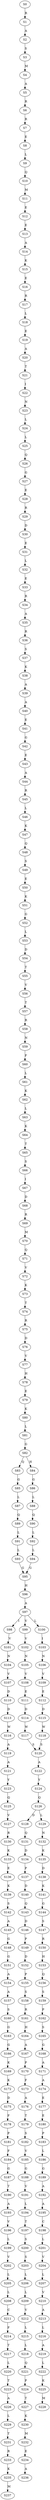 strict digraph  {
	S0 -> S1 [ label = R ];
	S1 -> S2 [ label = A ];
	S2 -> S3 [ label = S ];
	S3 -> S4 [ label = M ];
	S4 -> S5 [ label = A ];
	S5 -> S6 [ label = R ];
	S6 -> S7 [ label = R ];
	S7 -> S8 [ label = E ];
	S8 -> S9 [ label = L ];
	S9 -> S10 [ label = Q ];
	S10 -> S11 [ label = M ];
	S11 -> S12 [ label = E ];
	S12 -> S13 [ label = E ];
	S13 -> S14 [ label = A ];
	S14 -> S15 [ label = K ];
	S15 -> S16 [ label = E ];
	S16 -> S17 [ label = R ];
	S17 -> S18 [ label = L ];
	S18 -> S19 [ label = E ];
	S19 -> S20 [ label = A ];
	S20 -> S21 [ label = T ];
	S21 -> S22 [ label = I ];
	S22 -> S23 [ label = N ];
	S23 -> S24 [ label = L ];
	S24 -> S25 [ label = L ];
	S25 -> S26 [ label = Q ];
	S26 -> S27 [ label = G ];
	S27 -> S28 [ label = E ];
	S28 -> S29 [ label = R ];
	S29 -> S30 [ label = D ];
	S30 -> S31 [ label = E ];
	S31 -> S32 [ label = L ];
	S32 -> S33 [ label = E ];
	S33 -> S34 [ label = R ];
	S34 -> S35 [ label = A ];
	S35 -> S36 [ label = R ];
	S36 -> S37 [ label = S ];
	S37 -> S38 [ label = K ];
	S38 -> S39 [ label = A ];
	S39 -> S40 [ label = A ];
	S40 -> S41 [ label = E ];
	S41 -> S42 [ label = G ];
	S42 -> S43 [ label = E ];
	S43 -> S44 [ label = A ];
	S44 -> S45 [ label = R ];
	S45 -> S46 [ label = L ];
	S46 -> S47 [ label = K ];
	S47 -> S48 [ label = Q ];
	S48 -> S49 [ label = S ];
	S49 -> S50 [ label = E ];
	S50 -> S51 [ label = K ];
	S51 -> S52 [ label = G ];
	S52 -> S53 [ label = L ];
	S53 -> S54 [ label = D ];
	S54 -> S55 [ label = T ];
	S55 -> S56 [ label = V ];
	S56 -> S57 [ label = T ];
	S57 -> S58 [ label = R ];
	S58 -> S59 [ label = N ];
	S59 -> S60 [ label = F ];
	S60 -> S61 [ label = L ];
	S61 -> S62 [ label = K ];
	S62 -> S63 [ label = L ];
	S63 -> S64 [ label = K ];
	S64 -> S65 [ label = T ];
	S65 -> S66 [ label = S ];
	S66 -> S67 [ label = I ];
	S67 -> S68 [ label = D ];
	S68 -> S69 [ label = R ];
	S69 -> S70 [ label = M ];
	S70 -> S71 [ label = Q ];
	S71 -> S72 [ label = V ];
	S72 -> S73 [ label = K ];
	S73 -> S74 [ label = T ];
	S74 -> S75 [ label = R ];
	S75 -> S76 [ label = D ];
	S76 -> S77 [ label = V ];
	S77 -> S78 [ label = H ];
	S78 -> S79 [ label = E ];
	S79 -> S80 [ label = K ];
	S80 -> S81 [ label = L ];
	S81 -> S82 [ label = G ];
	S82 -> S83 [ label = Q ];
	S82 -> S84 [ label = H ];
	S83 -> S85 [ label = G ];
	S84 -> S86 [ label = G ];
	S85 -> S87 [ label = L ];
	S86 -> S88 [ label = L ];
	S87 -> S89 [ label = Q ];
	S88 -> S90 [ label = Q ];
	S89 -> S91 [ label = L ];
	S90 -> S92 [ label = L ];
	S91 -> S93 [ label = L ];
	S92 -> S94 [ label = L ];
	S93 -> S95 [ label = G ];
	S94 -> S95 [ label = G ];
	S95 -> S96 [ label = H ];
	S96 -> S97 [ label = A ];
	S97 -> S98 [ label = I ];
	S97 -> S99 [ label = V ];
	S97 -> S100 [ label = L ];
	S98 -> S101 [ label = V ];
	S99 -> S102 [ label = V ];
	S100 -> S103 [ label = I ];
	S101 -> S104 [ label = N ];
	S102 -> S105 [ label = N ];
	S103 -> S106 [ label = N ];
	S104 -> S107 [ label = V ];
	S105 -> S108 [ label = V ];
	S106 -> S109 [ label = V ];
	S107 -> S110 [ label = D ];
	S108 -> S111 [ label = E ];
	S109 -> S112 [ label = E ];
	S110 -> S113 [ label = D ];
	S111 -> S114 [ label = D ];
	S112 -> S115 [ label = D ];
	S113 -> S116 [ label = W ];
	S114 -> S117 [ label = W ];
	S115 -> S118 [ label = W ];
	S116 -> S119 [ label = A ];
	S117 -> S120 [ label = S ];
	S118 -> S120 [ label = S ];
	S119 -> S121 [ label = A ];
	S120 -> S122 [ label = A ];
	S121 -> S123 [ label = Y ];
	S122 -> S124 [ label = Y ];
	S123 -> S125 [ label = Q ];
	S124 -> S126 [ label = Q ];
	S125 -> S127 [ label = V ];
	S126 -> S128 [ label = D ];
	S126 -> S129 [ label = L ];
	S127 -> S130 [ label = R ];
	S128 -> S131 [ label = Q ];
	S129 -> S132 [ label = N ];
	S130 -> S133 [ label = K ];
	S131 -> S134 [ label = D ];
	S132 -> S135 [ label = K ];
	S133 -> S136 [ label = E ];
	S134 -> S137 [ label = P ];
	S135 -> S138 [ label = D ];
	S136 -> S139 [ label = K ];
	S137 -> S140 [ label = D ];
	S138 -> S141 [ label = K ];
	S139 -> S142 [ label = S ];
	S140 -> S143 [ label = Q ];
	S141 -> S144 [ label = G ];
	S142 -> S145 [ label = A ];
	S143 -> S146 [ label = D ];
	S144 -> S147 [ label = S ];
	S145 -> S148 [ label = G ];
	S146 -> S149 [ label = P ];
	S147 -> S150 [ label = R ];
	S148 -> S151 [ label = G ];
	S149 -> S152 [ label = D ];
	S150 -> S153 [ label = H ];
	S151 -> S154 [ label = A ];
	S152 -> S155 [ label = P ];
	S153 -> S156 [ label = Q ];
	S154 -> S157 [ label = A ];
	S155 -> S158 [ label = S ];
	S156 -> S159 [ label = S ];
	S157 -> S160 [ label = S ];
	S158 -> S161 [ label = R ];
	S159 -> S162 [ label = P ];
	S160 -> S163 [ label = G ];
	S161 -> S164 [ label = H ];
	S162 -> S165 [ label = S ];
	S163 -> S166 [ label = G ];
	S164 -> S167 [ label = A ];
	S165 -> S168 [ label = G ];
	S166 -> S169 [ label = K ];
	S167 -> S170 [ label = P ];
	S168 -> S171 [ label = A ];
	S169 -> S172 [ label = K ];
	S170 -> S173 [ label = F ];
	S171 -> S174 [ label = A ];
	S172 -> S175 [ label = D ];
	S173 -> S176 [ label = A ];
	S174 -> S177 [ label = E ];
	S175 -> S178 [ label = F ];
	S176 -> S179 [ label = T ];
	S177 -> S180 [ label = E ];
	S178 -> S181 [ label = P ];
	S179 -> S182 [ label = S ];
	S180 -> S183 [ label = P ];
	S181 -> S184 [ label = F ];
	S182 -> S185 [ label = V ];
	S183 -> S186 [ label = L ];
	S184 -> S187 [ label = G ];
	S185 -> S188 [ label = G ];
	S186 -> S189 [ label = G ];
	S187 -> S190 [ label = T ];
	S188 -> S191 [ label = V ];
	S189 -> S192 [ label = A ];
	S190 -> S193 [ label = A ];
	S191 -> S194 [ label = L ];
	S192 -> S195 [ label = A ];
	S193 -> S196 [ label = V ];
	S194 -> S197 [ label = T ];
	S195 -> S198 [ label = C ];
	S196 -> S199 [ label = L ];
	S197 -> S200 [ label = S ];
	S198 -> S201 [ label = L ];
	S199 -> S202 [ label = V ];
	S200 -> S203 [ label = S ];
	S201 -> S204 [ label = V ];
	S202 -> S205 [ label = L ];
	S203 -> S206 [ label = L ];
	S204 -> S207 [ label = L ];
	S205 -> S208 [ label = L ];
	S206 -> S209 [ label = L ];
	S207 -> S210 [ label = V ];
	S208 -> S211 [ label = C ];
	S209 -> S212 [ label = V ];
	S210 -> S213 [ label = A ];
	S211 -> S214 [ label = F ];
	S212 -> S215 [ label = L ];
	S213 -> S216 [ label = L ];
	S214 -> S217 [ label = T ];
	S215 -> S218 [ label = L ];
	S216 -> S219 [ label = A ];
	S217 -> S220 [ label = L ];
	S218 -> S221 [ label = Q ];
	S219 -> S222 [ label = L ];
	S220 -> S223 [ label = T ];
	S221 -> S224 [ label = P ];
	S222 -> S225 [ label = K ];
	S223 -> S226 [ label = A ];
	S224 -> S227 [ label = T ];
	S225 -> S228 [ label = M ];
	S226 -> S229 [ label = L ];
	S227 -> S230 [ label = K ];
	S229 -> S231 [ label = T ];
	S230 -> S232 [ label = M ];
	S231 -> S233 [ label = R ];
	S232 -> S234 [ label = E ];
	S233 -> S235 [ label = K ];
	S234 -> S236 [ label = A ];
	S235 -> S237 [ label = M ];
}
